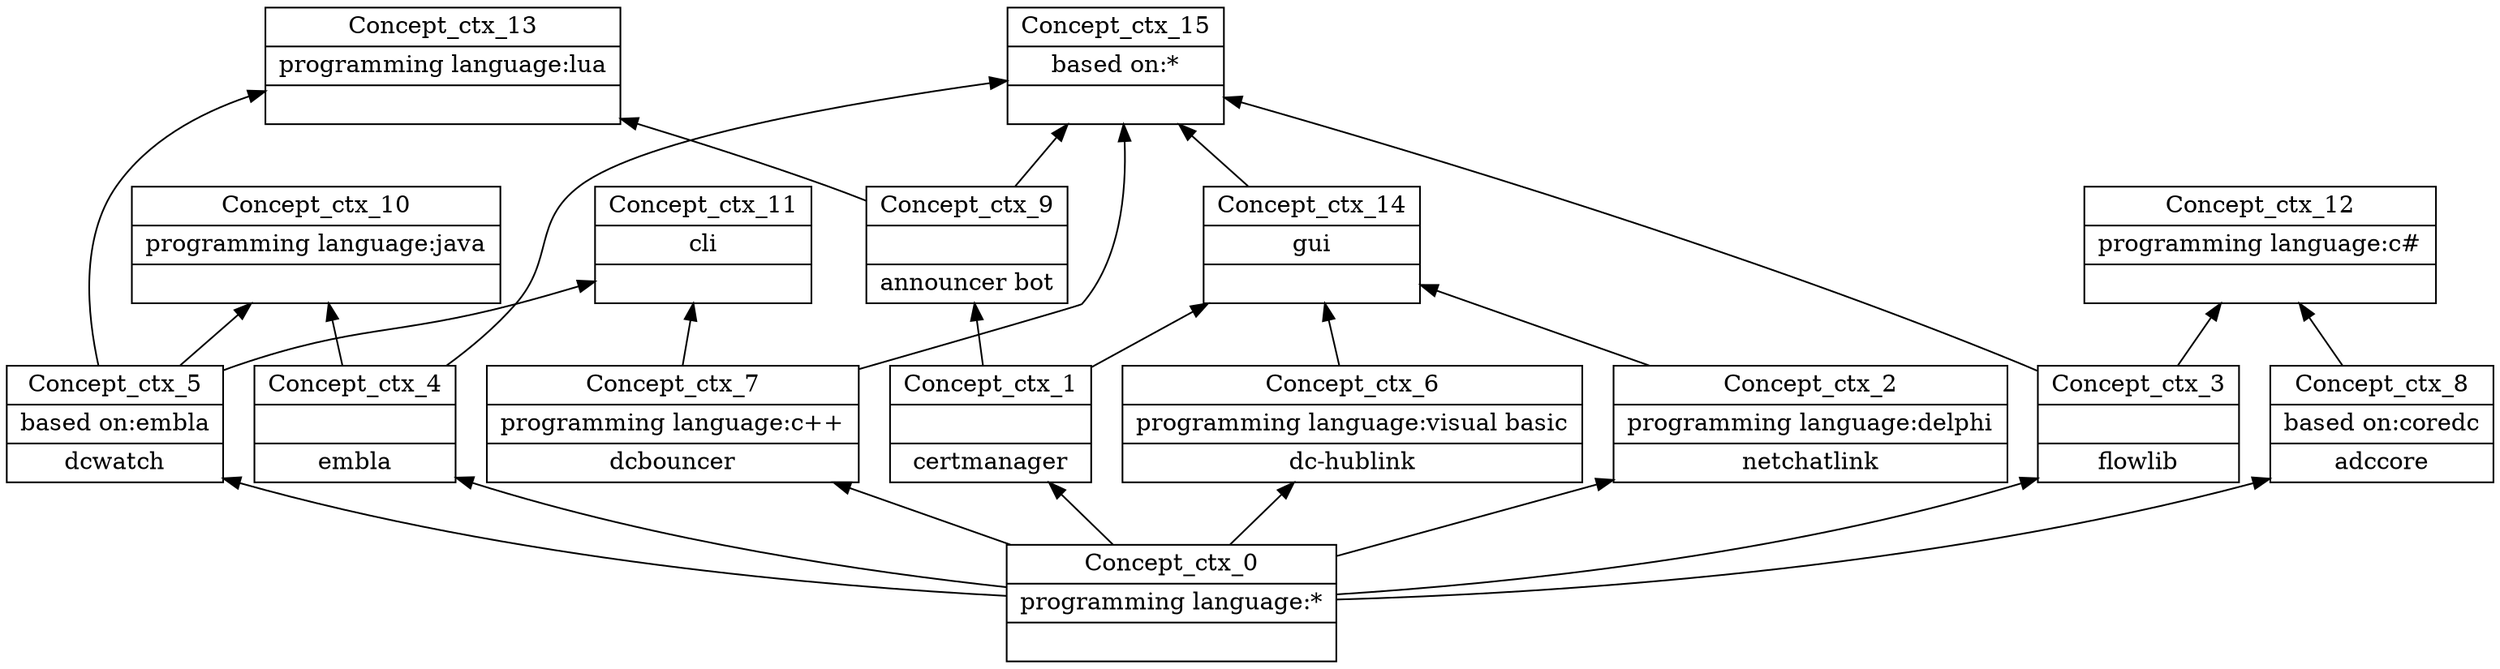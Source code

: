 digraph G { 
	rankdir=BT;
subgraph ctx { 
label="ctx";
1 [shape=record,label="{Concept_ctx_0|programming language:*\n|}"];
2 [shape=record,label="{Concept_ctx_7|programming language:c++\n|dcbouncer\n}"];
3 [shape=record,label="{Concept_ctx_6|programming language:visual basic\n|dc-hublink\n}"];
4 [shape=record,label="{Concept_ctx_5|based on:embla\n|dcwatch\n}"];
5 [shape=record,label="{Concept_ctx_1||certmanager\n}"];
6 [shape=record,label="{Concept_ctx_2|programming language:delphi\n|netchatlink\n}"];
7 [shape=record,label="{Concept_ctx_8|based on:coredc\n|adccore\n}"];
8 [shape=record,label="{Concept_ctx_3||flowlib\n}"];
9 [shape=record,label="{Concept_ctx_4||embla\n}"];
10 [shape=record,label="{Concept_ctx_11|cli\n|}"];
11 [shape=record,label="{Concept_ctx_12|programming language:c#\n|}"];
12 [shape=record,label="{Concept_ctx_10|programming language:java\n|}"];
13 [shape=record,label="{Concept_ctx_9||announcer bot\n}"];
14 [shape=record,label="{Concept_ctx_14|gui\n|}"];
15 [shape=record,label="{Concept_ctx_13|programming language:lua\n|}"];
16 [shape=record,label="{Concept_ctx_15|based on:*\n|}"];
	1 -> 2
	1 -> 3
	1 -> 4
	1 -> 5
	1 -> 6
	1 -> 7
	1 -> 8
	1 -> 9
	2 -> 10
	4 -> 10
	7 -> 11
	8 -> 11
	4 -> 12
	9 -> 12
	5 -> 13
	3 -> 14
	5 -> 14
	6 -> 14
	4 -> 15
	13 -> 15
	14 -> 16
	8 -> 16
	9 -> 16
	13 -> 16
	2 -> 16
}
}